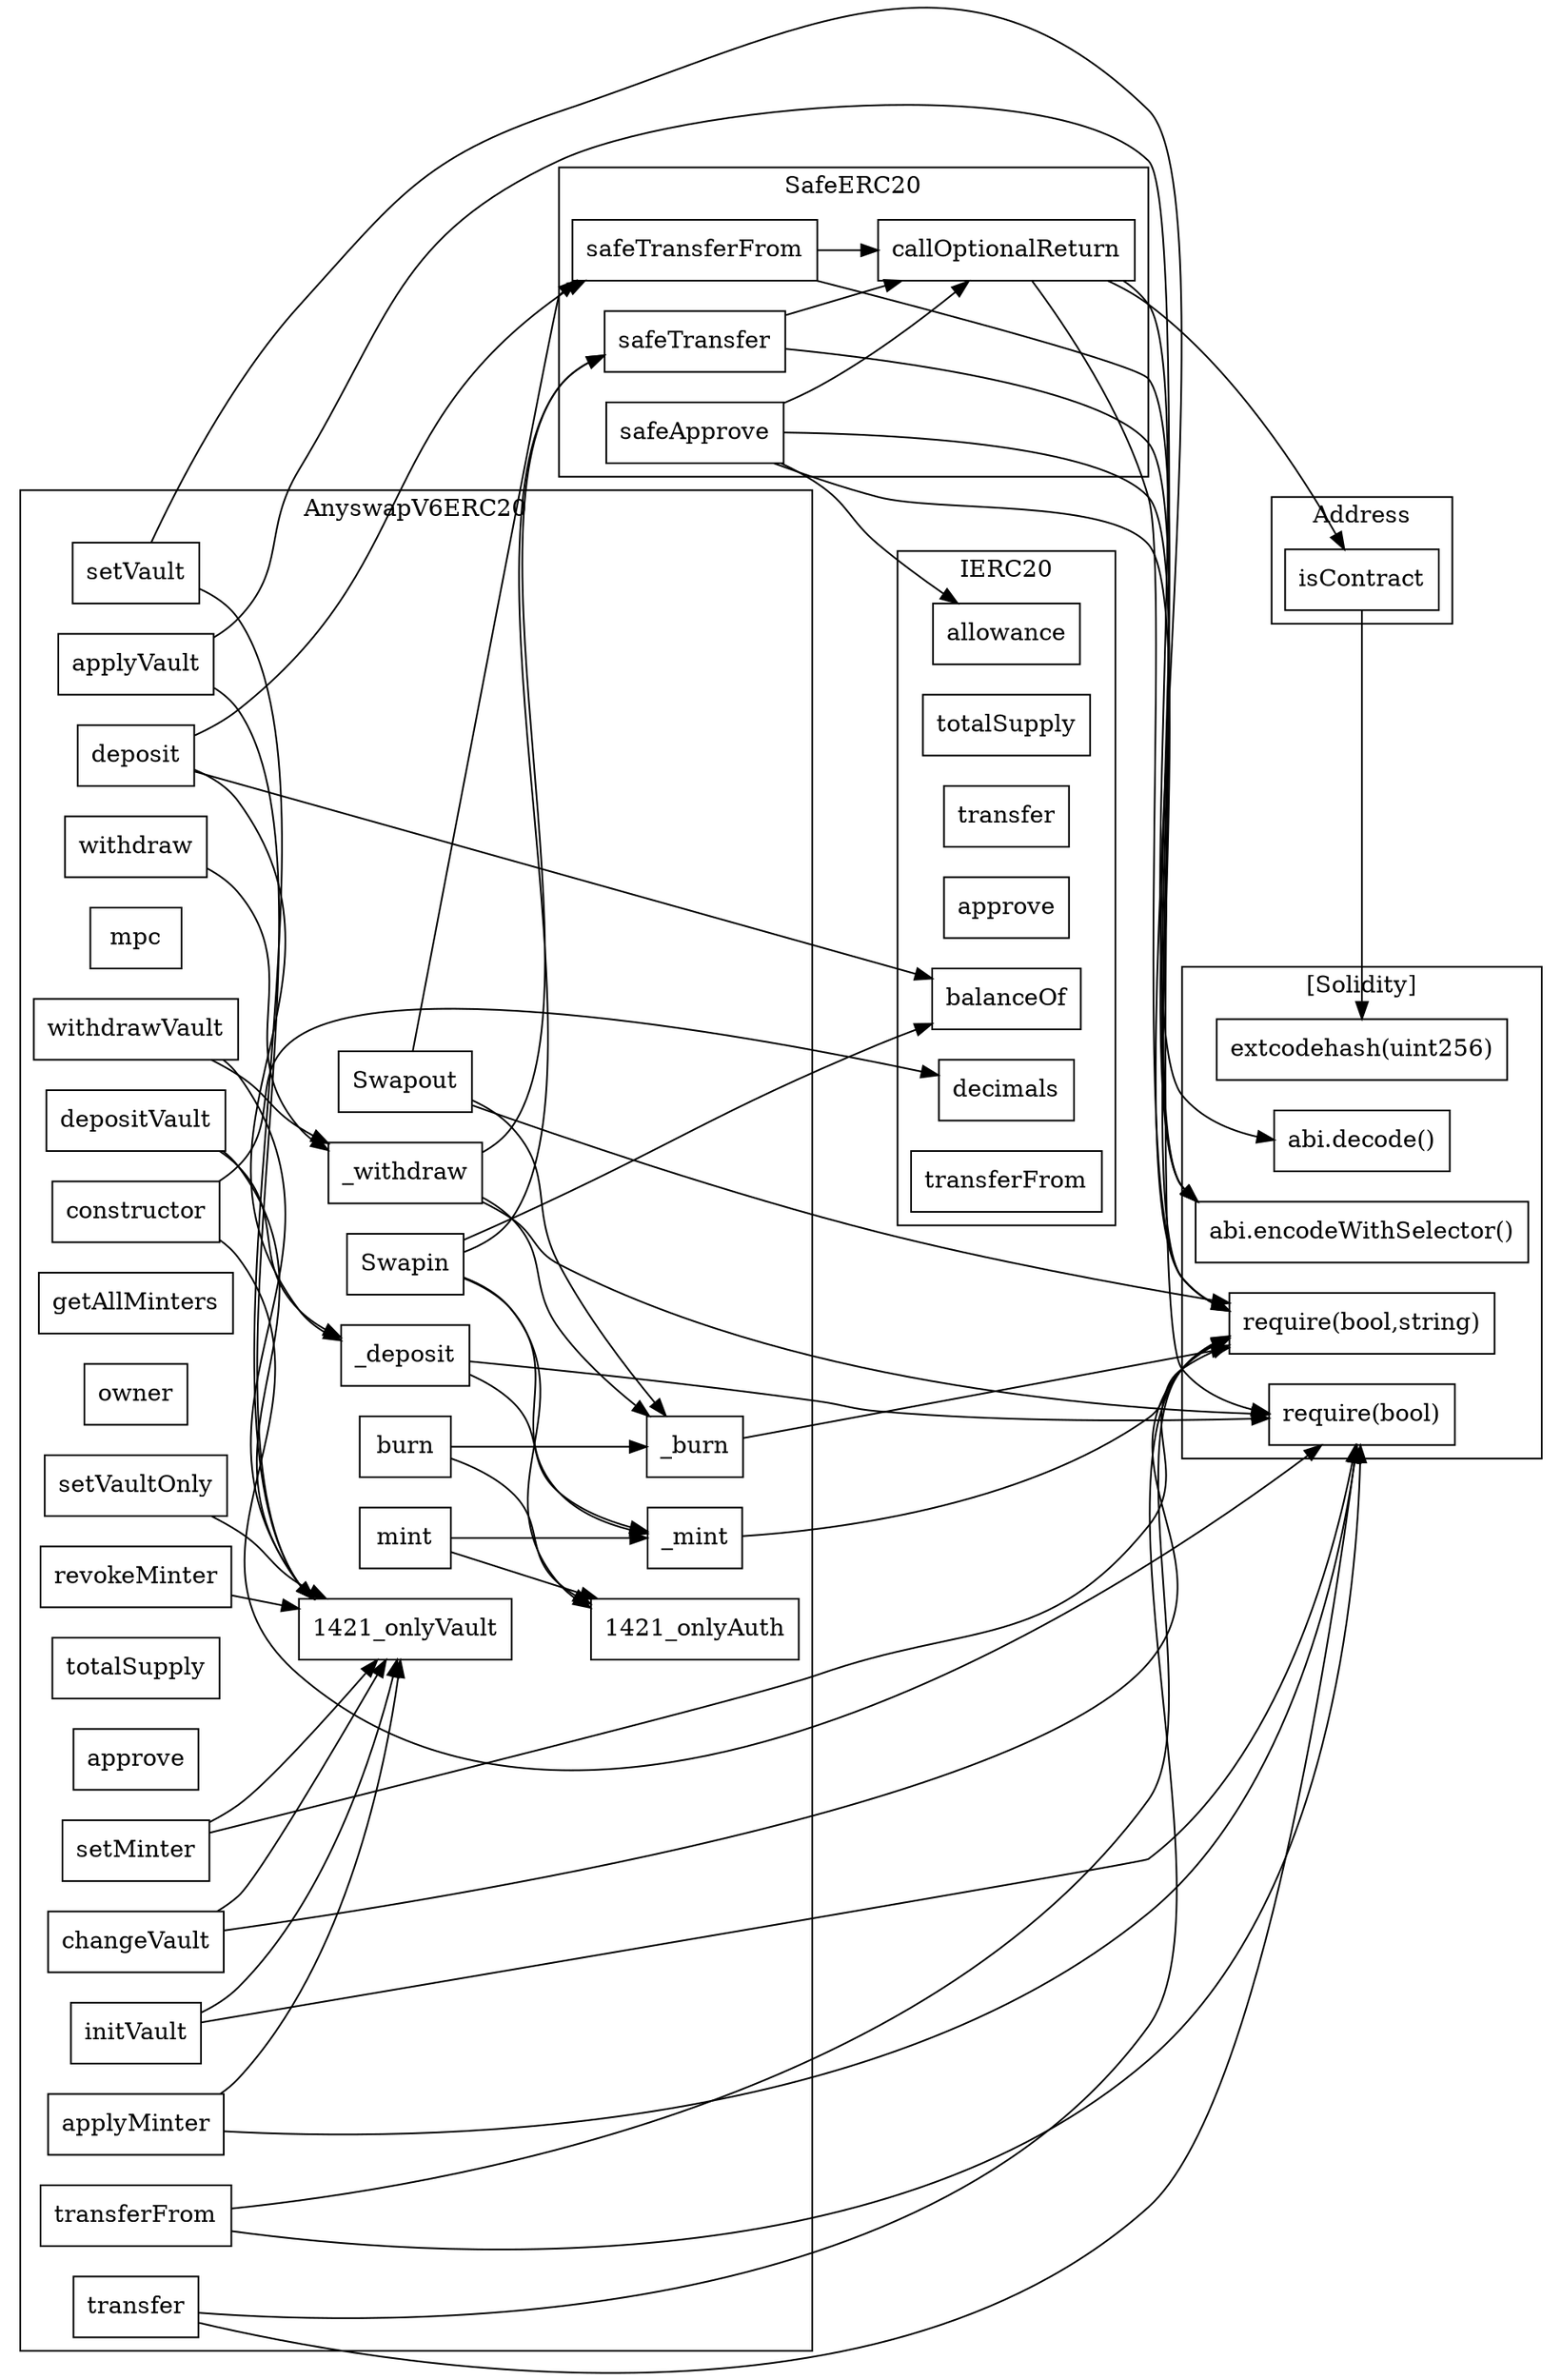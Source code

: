 strict digraph {
rankdir="LR"
node [shape=box]
subgraph cluster_249_SafeERC20 {
label = "SafeERC20"
"249_safeTransfer" [label="safeTransfer"]
"249_safeApprove" [label="safeApprove"]
"249_safeTransferFrom" [label="safeTransferFrom"]
"249_callOptionalReturn" [label="callOptionalReturn"]
"249_safeTransfer" -> "249_callOptionalReturn"
"249_safeApprove" -> "249_callOptionalReturn"
"249_safeTransferFrom" -> "249_callOptionalReturn"
}subgraph cluster_74_IERC20 {
label = "IERC20"
"74_allowance" [label="allowance"]
"74_totalSupply" [label="totalSupply"]
"74_transfer" [label="transfer"]
"74_approve" [label="approve"]
"74_decimals" [label="decimals"]
"74_balanceOf" [label="balanceOf"]
"74_transferFrom" [label="transferFrom"]
}subgraph cluster_100_Address {
label = "Address"
"100_isContract" [label="isContract"]
}subgraph cluster_1421_AnyswapV6ERC20 {
label = "AnyswapV6ERC20"
"1421_initVault" [label="initVault"]
"1421_deposit" [label="deposit"]
"1421_Swapout" [label="Swapout"]
"1421_Swapin" [label="Swapin"]
"1421_withdrawVault" [label="withdrawVault"]
"1421_applyMinter" [label="applyMinter"]
"1421_mpc" [label="mpc"]
"1421_mint" [label="mint"]
"1421_constructor" [label="constructor"]
"1421_setMinter" [label="setMinter"]
"1421__mint" [label="_mint"]
"1421_transfer" [label="transfer"]
"1421_getAllMinters" [label="getAllMinters"]
"1421_owner" [label="owner"]
"1421_withdraw" [label="withdraw"]
"1421__burn" [label="_burn"]
"1421_burn" [label="burn"]
"1421_transferFrom" [label="transferFrom"]
"1421_totalSupply" [label="totalSupply"]
"1421_approve" [label="approve"]
"1421_setVaultOnly" [label="setVaultOnly"]
"1421__deposit" [label="_deposit"]
"1421_changeVault" [label="changeVault"]
"1421__withdraw" [label="_withdraw"]
"1421_depositVault" [label="depositVault"]
"1421_setVault" [label="setVault"]
"1421_applyVault" [label="applyVault"]
"1421_revokeMinter" [label="revokeMinter"]
"1421_Swapin" -> "1421__mint"
"1421_initVault" -> "1421_onlyVault"
"1421_mint" -> "1421__mint"
"1421_revokeMinter" -> "1421_onlyVault"
"1421_setVault" -> "1421_onlyVault"
"1421_applyVault" -> "1421_onlyVault"
"1421_depositVault" -> "1421__deposit"
"1421_withdrawVault" -> "1421__withdraw"
"1421__deposit" -> "1421__mint"
"1421_burn" -> "1421__burn"
"1421_Swapin" -> "1421_onlyAuth"
"1421_depositVault" -> "1421_onlyVault"
"1421_setVaultOnly" -> "1421_onlyVault"
"1421__withdraw" -> "1421__burn"
"1421_burn" -> "1421_onlyAuth"
"1421_withdrawVault" -> "1421_onlyVault"
"1421_withdraw" -> "1421__withdraw"
"1421_setMinter" -> "1421_onlyVault"
"1421_deposit" -> "1421__deposit"
"1421_applyMinter" -> "1421_onlyVault"
"1421_mint" -> "1421_onlyAuth"
"1421_changeVault" -> "1421_onlyVault"
"1421_Swapout" -> "1421__burn"
}subgraph cluster_solidity {
label = "[Solidity]"
"abi.decode()" 
"require(bool)" 
"abi.encodeWithSelector()" 
"require(bool,string)" 
"extcodehash(uint256)" 
"1421_constructor" -> "require(bool)"
"1421__mint" -> "require(bool,string)"
"1421_transfer" -> "require(bool,string)"
"1421__burn" -> "require(bool,string)"
"1421_applyVault" -> "require(bool)"
"1421_initVault" -> "require(bool)"
"1421_transferFrom" -> "require(bool)"
"1421__deposit" -> "require(bool)"
"249_safeTransferFrom" -> "abi.encodeWithSelector()"
"1421_applyMinter" -> "require(bool)"
"1421__withdraw" -> "require(bool)"
"1421_transfer" -> "require(bool)"
"1421_setVault" -> "require(bool,string)"
"100_isContract" -> "extcodehash(uint256)"
"1421_changeVault" -> "require(bool,string)"
"249_callOptionalReturn" -> "abi.decode()"
"249_safeApprove" -> "require(bool,string)"
"249_safeTransfer" -> "abi.encodeWithSelector()"
"1421_transferFrom" -> "require(bool,string)"
"249_callOptionalReturn" -> "require(bool,string)"
"249_safeApprove" -> "abi.encodeWithSelector()"
"1421_Swapout" -> "require(bool,string)"
"1421_setMinter" -> "require(bool,string)"
}"1421_deposit" -> "249_safeTransferFrom"
"1421__withdraw" -> "249_safeTransfer"
"1421_deposit" -> "74_balanceOf"
"249_callOptionalReturn" -> "100_isContract"
"249_safeApprove" -> "74_allowance"
"1421_constructor" -> "74_decimals"
"1421_Swapout" -> "249_safeTransferFrom"
"1421_Swapin" -> "74_balanceOf"
"1421_Swapin" -> "249_safeTransfer"
}